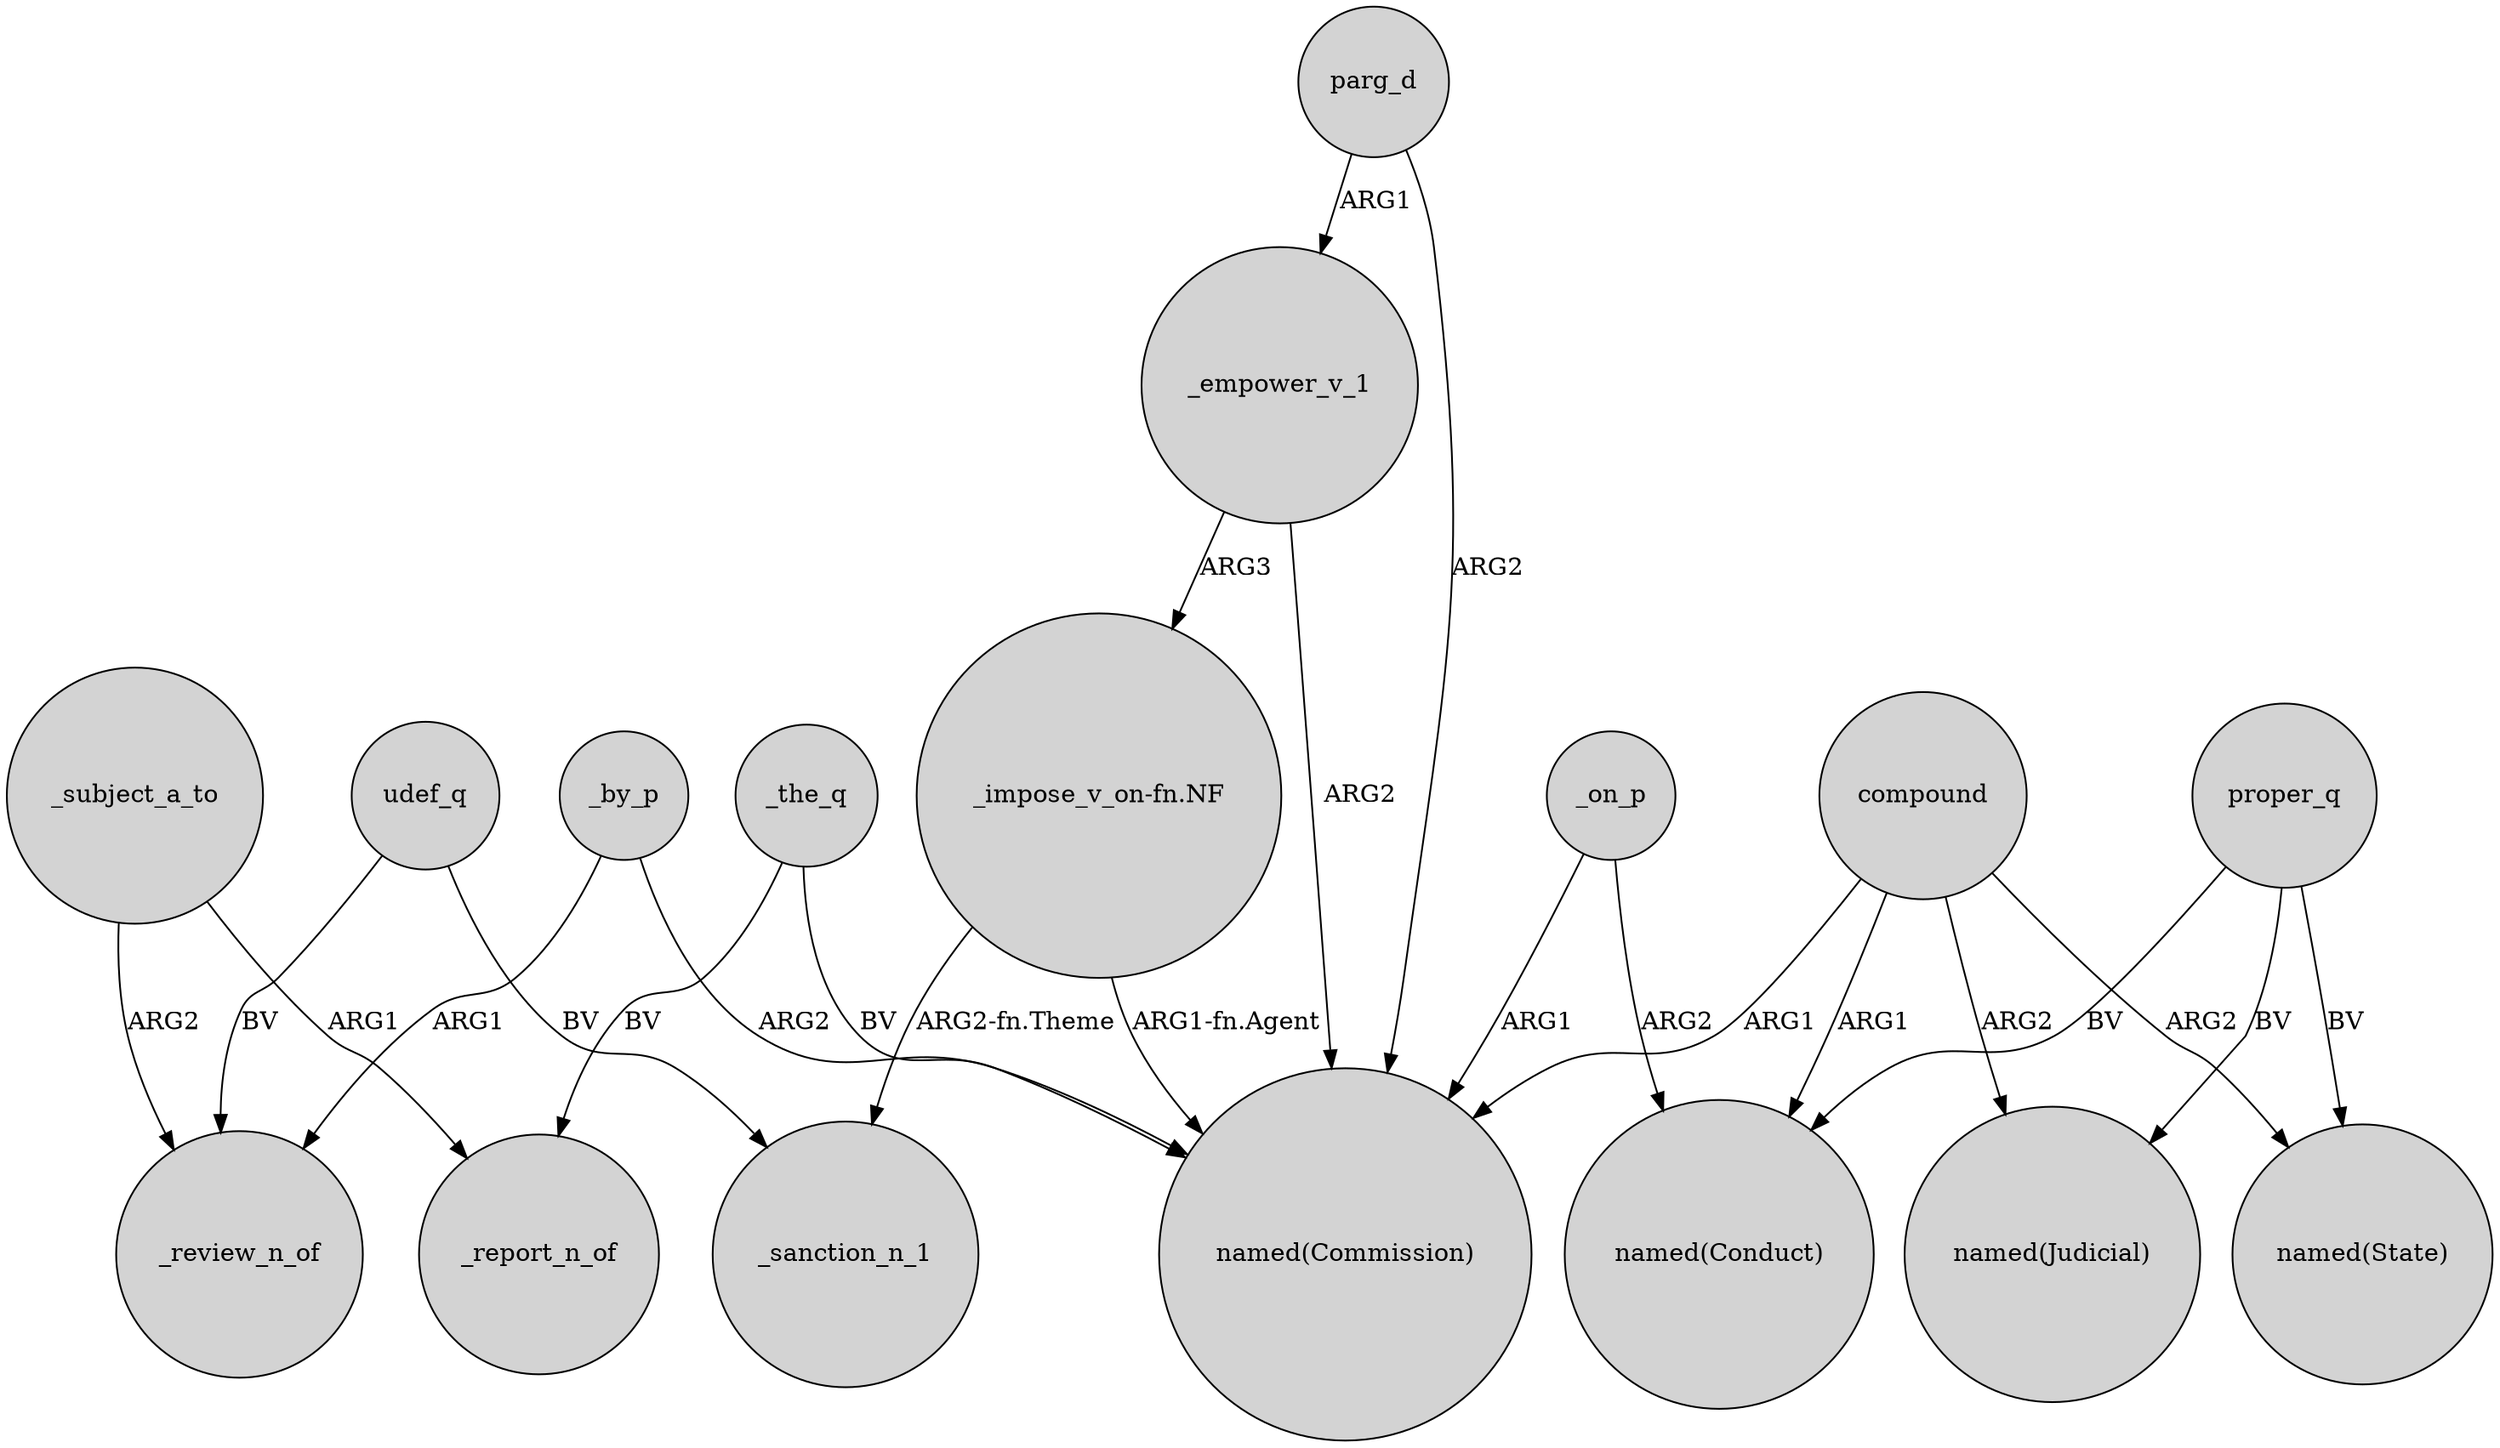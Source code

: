 digraph {
	node [shape=circle style=filled]
	_by_p -> _review_n_of [label=ARG1]
	compound -> "named(Commission)" [label=ARG1]
	_on_p -> "named(Commission)" [label=ARG1]
	_on_p -> "named(Conduct)" [label=ARG2]
	_subject_a_to -> _review_n_of [label=ARG2]
	parg_d -> "named(Commission)" [label=ARG2]
	udef_q -> _sanction_n_1 [label=BV]
	_by_p -> "named(Commission)" [label=ARG2]
	udef_q -> _review_n_of [label=BV]
	_empower_v_1 -> "_impose_v_on-fn.NF" [label=ARG3]
	"_impose_v_on-fn.NF" -> "named(Commission)" [label="ARG1-fn.Agent"]
	compound -> "named(State)" [label=ARG2]
	_empower_v_1 -> "named(Commission)" [label=ARG2]
	compound -> "named(Judicial)" [label=ARG2]
	parg_d -> _empower_v_1 [label=ARG1]
	proper_q -> "named(Conduct)" [label=BV]
	compound -> "named(Conduct)" [label=ARG1]
	"_impose_v_on-fn.NF" -> _sanction_n_1 [label="ARG2-fn.Theme"]
	_the_q -> _report_n_of [label=BV]
	proper_q -> "named(Judicial)" [label=BV]
	proper_q -> "named(State)" [label=BV]
	_subject_a_to -> _report_n_of [label=ARG1]
	_the_q -> "named(Commission)" [label=BV]
}

